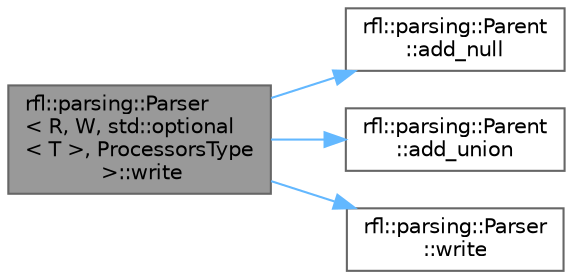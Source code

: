 digraph "rfl::parsing::Parser&lt; R, W, std::optional&lt; T &gt;, ProcessorsType &gt;::write"
{
 // LATEX_PDF_SIZE
  bgcolor="transparent";
  edge [fontname=Helvetica,fontsize=10,labelfontname=Helvetica,labelfontsize=10];
  node [fontname=Helvetica,fontsize=10,shape=box,height=0.2,width=0.4];
  rankdir="LR";
  Node1 [id="Node000001",label="rfl::parsing::Parser\l\< R, W, std::optional\l\< T \>, ProcessorsType\l \>::write",height=0.2,width=0.4,color="gray40", fillcolor="grey60", style="filled", fontcolor="black",tooltip=" "];
  Node1 -> Node2 [id="edge4_Node000001_Node000002",color="steelblue1",style="solid",tooltip=" "];
  Node2 [id="Node000002",label="rfl::parsing::Parent\l::add_null",height=0.2,width=0.4,color="grey40", fillcolor="white", style="filled",URL="$structrfl_1_1parsing_1_1_parent.html#a4eba59c0af7c7187e2c2d611ec8f705f",tooltip=" "];
  Node1 -> Node3 [id="edge5_Node000001_Node000003",color="steelblue1",style="solid",tooltip=" "];
  Node3 [id="Node000003",label="rfl::parsing::Parent\l::add_union",height=0.2,width=0.4,color="grey40", fillcolor="white", style="filled",URL="$structrfl_1_1parsing_1_1_parent.html#aefa6086e273af65d010cfe22a5e575c2",tooltip=" "];
  Node1 -> Node4 [id="edge6_Node000001_Node000004",color="steelblue1",style="solid",tooltip=" "];
  Node4 [id="Node000004",label="rfl::parsing::Parser\l::write",height=0.2,width=0.4,color="grey40", fillcolor="white", style="filled",URL="$structrfl_1_1parsing_1_1_parser.html#a16aeefd727355e095bfd19d6c69d3238",tooltip=" "];
}

